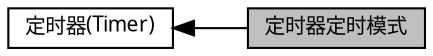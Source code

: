 digraph "定时器定时模式"
{
  edge [fontname="黑体",fontsize="10",labelfontname="黑体",labelfontsize="10"];
  node [fontname="黑体",fontsize="10",shape=box];
  rankdir=LR;
  Node1 [label="定时器(Timer)",height=0.2,width=0.4,color="black", fillcolor="white", style="filled",URL="$group__am__demo__timer__all.html",tooltip="所有的定时器相关例程"];
  Node0 [label="定时器定时模式",height=0.2,width=0.4,color="black", fillcolor="grey75", style="filled", fontcolor="black",tooltip=" "];
  Node1->Node0 [shape=plaintext, dir="back", style="solid"];
}
